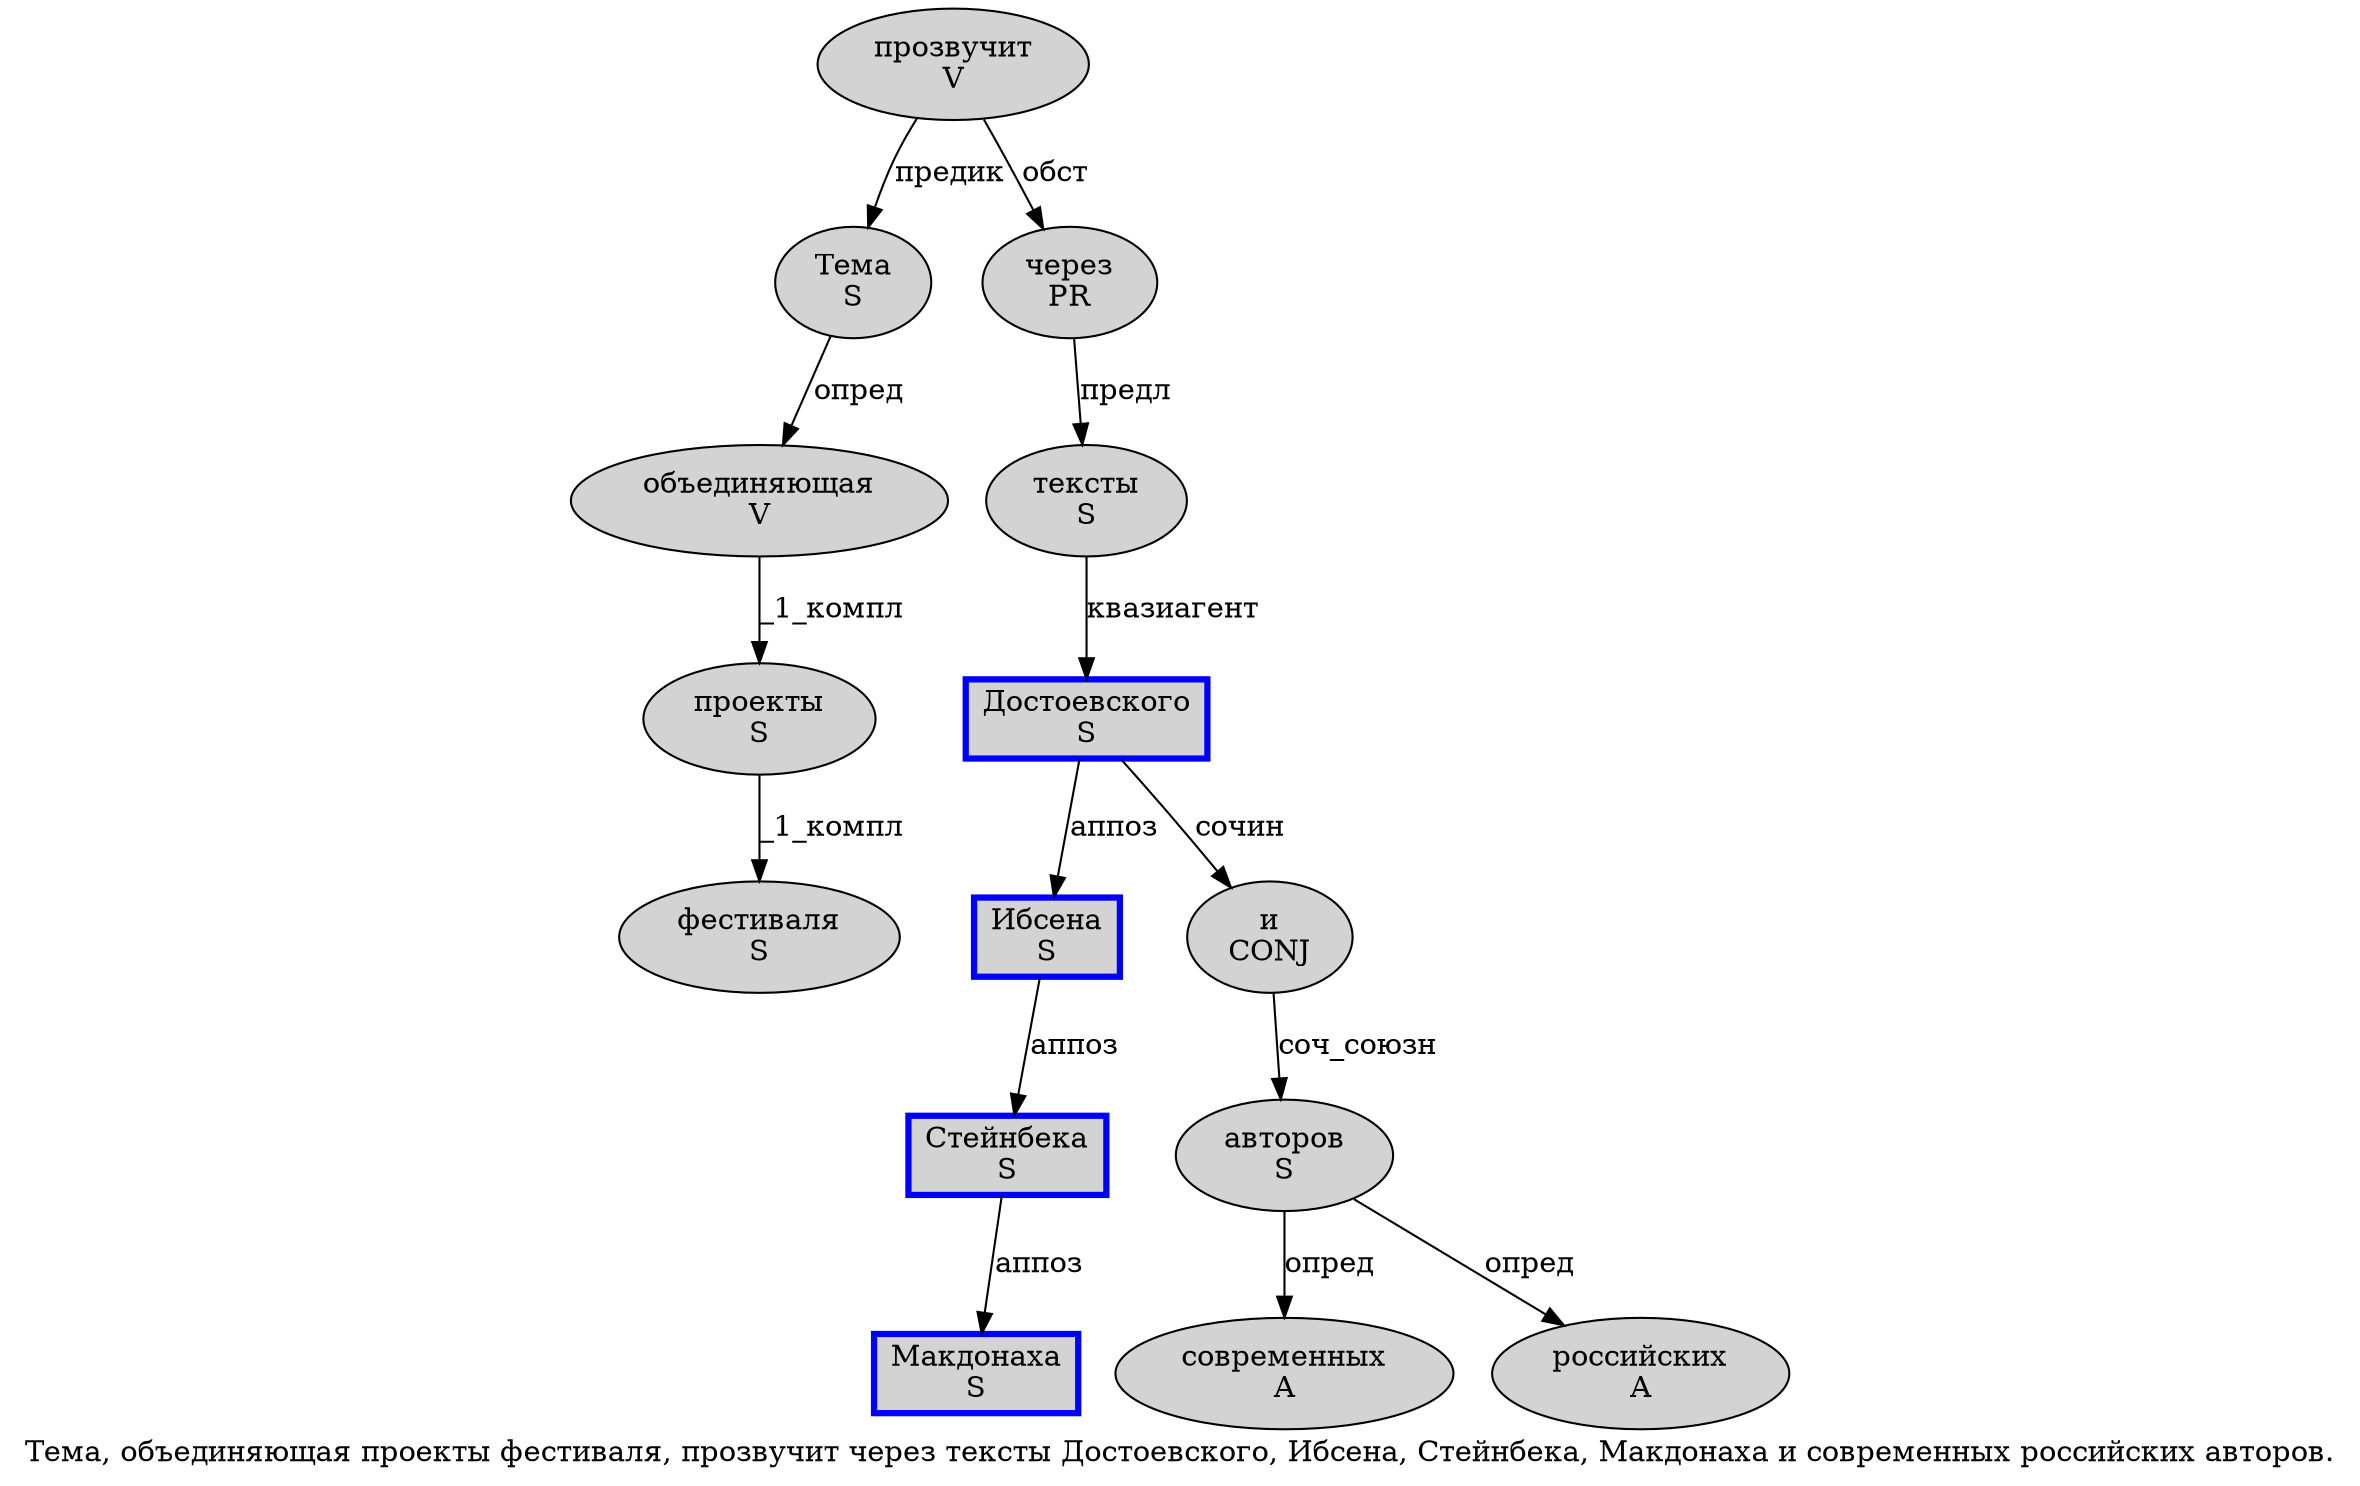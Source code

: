 digraph SENTENCE_695 {
	graph [label="Тема, объединяющая проекты фестиваля, прозвучит через тексты Достоевского, Ибсена, Стейнбека, Макдонаха и современных российских авторов."]
	node [style=filled]
		0 [label="Тема
S" color="" fillcolor=lightgray penwidth=1 shape=ellipse]
		2 [label="объединяющая
V" color="" fillcolor=lightgray penwidth=1 shape=ellipse]
		3 [label="проекты
S" color="" fillcolor=lightgray penwidth=1 shape=ellipse]
		4 [label="фестиваля
S" color="" fillcolor=lightgray penwidth=1 shape=ellipse]
		6 [label="прозвучит
V" color="" fillcolor=lightgray penwidth=1 shape=ellipse]
		7 [label="через
PR" color="" fillcolor=lightgray penwidth=1 shape=ellipse]
		8 [label="тексты
S" color="" fillcolor=lightgray penwidth=1 shape=ellipse]
		9 [label="Достоевского
S" color=blue fillcolor=lightgray penwidth=3 shape=box]
		11 [label="Ибсена
S" color=blue fillcolor=lightgray penwidth=3 shape=box]
		13 [label="Стейнбека
S" color=blue fillcolor=lightgray penwidth=3 shape=box]
		15 [label="Макдонаха
S" color=blue fillcolor=lightgray penwidth=3 shape=box]
		16 [label="и
CONJ" color="" fillcolor=lightgray penwidth=1 shape=ellipse]
		17 [label="современных
A" color="" fillcolor=lightgray penwidth=1 shape=ellipse]
		18 [label="российских
A" color="" fillcolor=lightgray penwidth=1 shape=ellipse]
		19 [label="авторов
S" color="" fillcolor=lightgray penwidth=1 shape=ellipse]
			16 -> 19 [label="соч_союзн"]
			8 -> 9 [label="квазиагент"]
			11 -> 13 [label="аппоз"]
			6 -> 0 [label="предик"]
			6 -> 7 [label="обст"]
			0 -> 2 [label="опред"]
			2 -> 3 [label="_1_компл"]
			7 -> 8 [label="предл"]
			13 -> 15 [label="аппоз"]
			3 -> 4 [label="_1_компл"]
			19 -> 17 [label="опред"]
			19 -> 18 [label="опред"]
			9 -> 11 [label="аппоз"]
			9 -> 16 [label="сочин"]
}